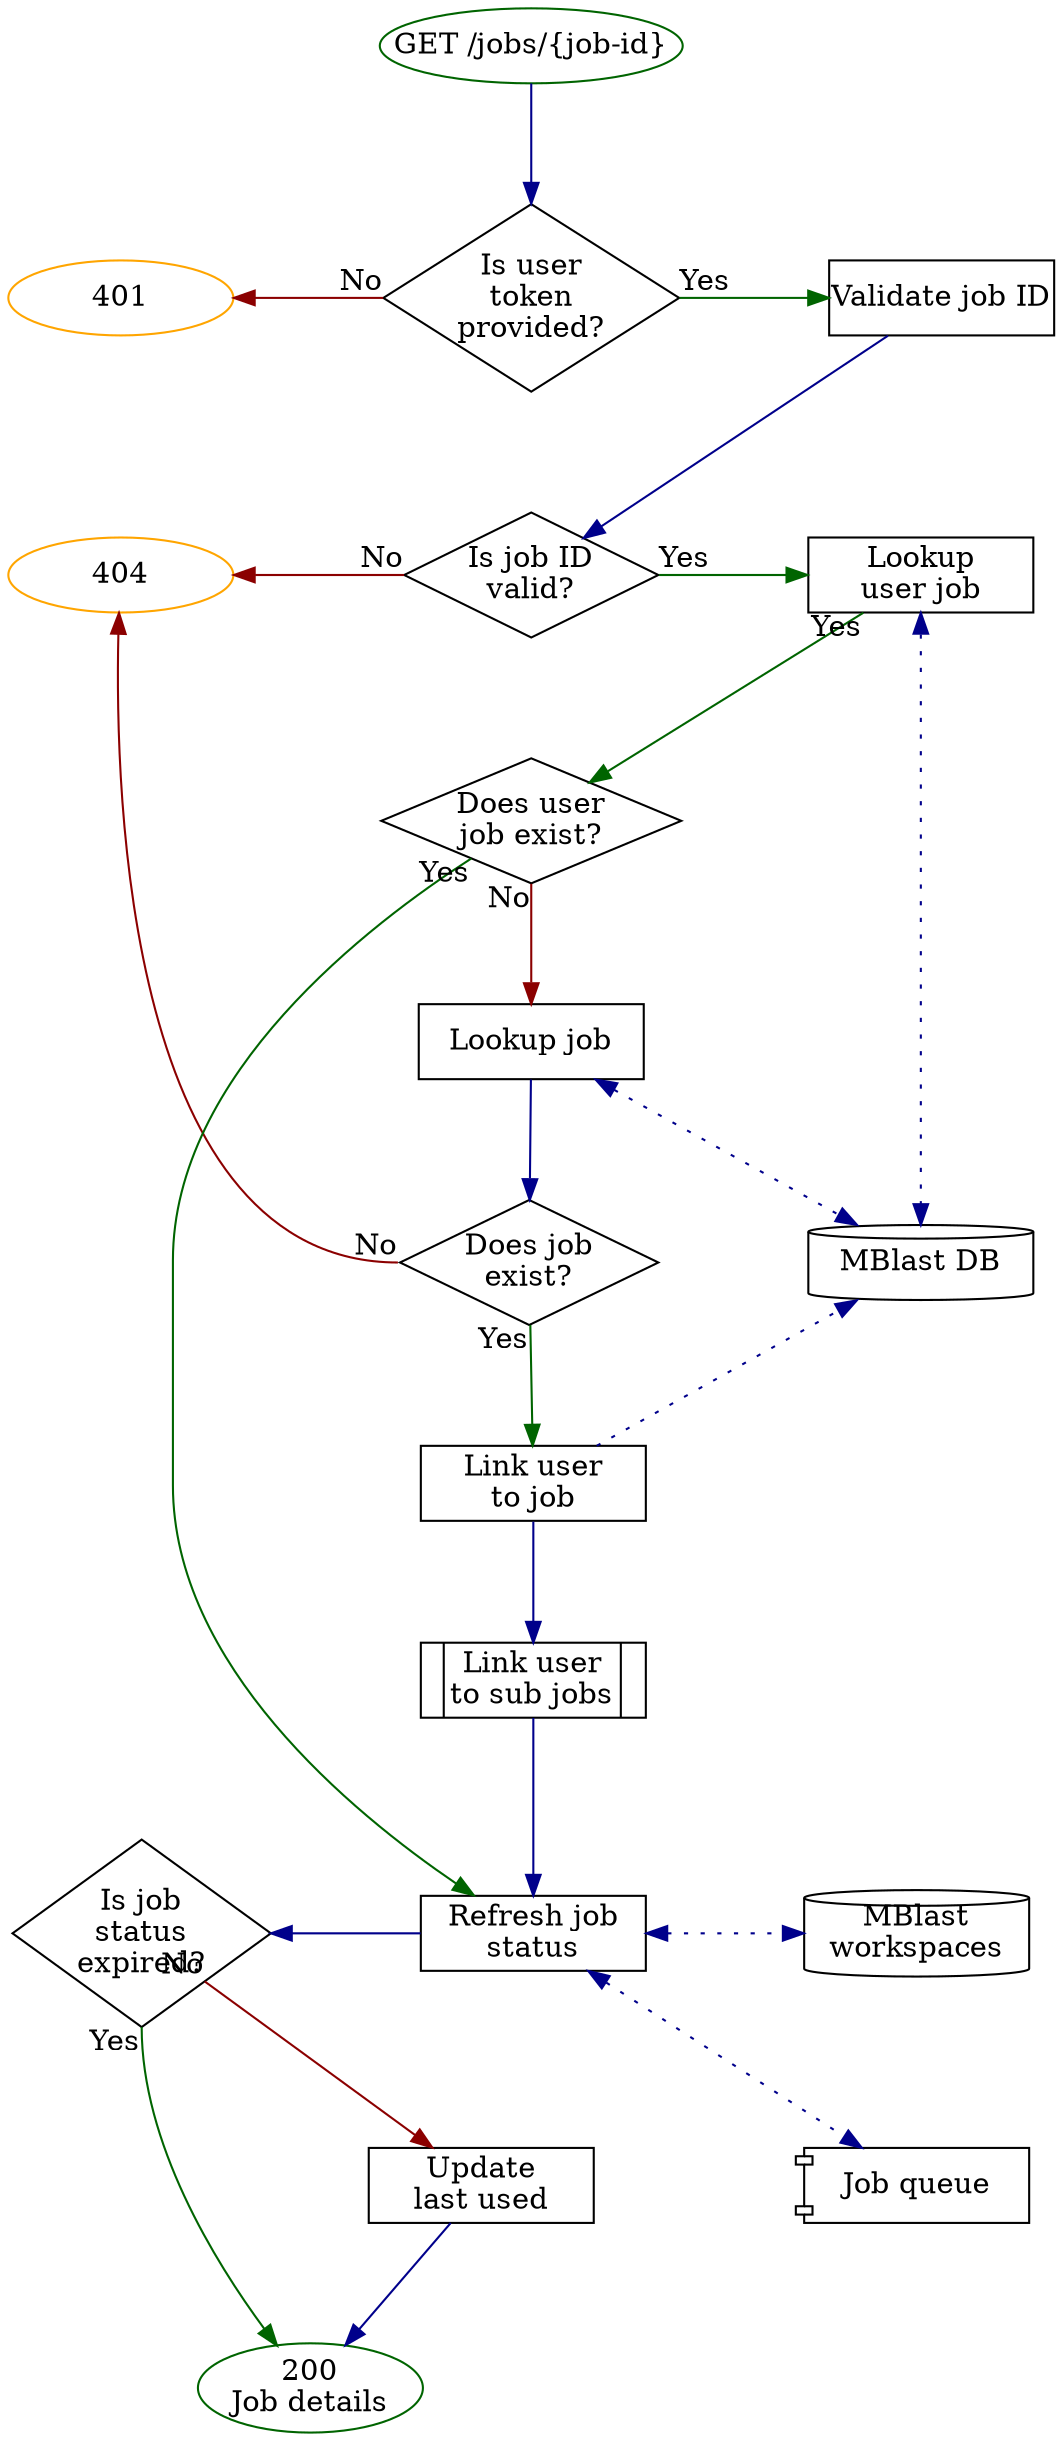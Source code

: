 digraph {
  graph [nodesep=1, ranksep=0.8]
  node  [margin=0, shape=rect, width=1.5]
  edge  [color=darkblue]

  //
  // Nodes
  //
  401 [shape=oval, color=orange]
  404 [shape=oval, color=orange]
  200 [label="200\nJob details", shape=oval, color=darkgreen]

  DB [label="MBlast DB", shape=cylinder]
  FS [label="MBlast\nworkspaces", shape=cylinder]

  Queue [label="Job queue", shape=component]

  Start               [label="GET /jobs/{job-id}", shape=oval, color=darkgreen]
  IsUserTokenProvided [label="Is user\ntoken\nprovided?", shape=diamond]
  ValidateJobID       [label="Validate job ID"]
  IsJobIDValid        [label="Is job ID\nvalid?", shape=diamond]
  LookupUserJob       [label="Lookup\nuser job"]
  LookupJob           [label="Lookup job"]
  DoesJobExist1       [label="Does user\njob exist?", shape=diamond]
  DoesJobExist2       [label="Does job\nexist?", shape=diamond]
  RefreshJobStatus    [label="Refresh job\nstatus"]
  LinkUserToJob       [label="Link user\nto job"]
  LinkUserToSubJobs   [label="|Link user\nto sub jobs|", shape=record]
  IsJobStillCached    [label="Is job\nstatus\nexpired?", shape=diamond]
  UpdateLastUsed      [label="Update\nlast used"]

  //
  // Edges
  //

  Start               -> IsUserTokenProvided

  IsUserTokenProvided -> ValidateJobID       [taillabel="Yes", color=darkgreen]
  401                 -> IsUserTokenProvided [headlabel="No", color=darkred, dir=back]

  ValidateJobID       -> IsJobIDValid        [constraint=false]

  IsJobIDValid        -> LookupUserJob       [taillabel="Yes", color=darkgreen]
  IsJobIDValid        -> 404                 [taillabel="No", color=darkred, constraint=false]

  LookupUserJob       -> DoesJobExist1       [taillabel="Yes", color=darkgreen]
  LookupUserJob       -> DB                  [dir=both, style=dotted]

  DoesJobExist1       -> RefreshJobStatus    [taillabel="Yes", color=darkgreen]
  DoesJobExist1       -> LookupJob           [taillabel="No", color=darkred]

  LookupJob           -> DoesJobExist2       []
  LookupJob           -> DB                  [dir=both, style=dotted]

  DoesJobExist2       -> LinkUserToJob       [taillabel="Yes", color=darkgreen]
  404                 -> DoesJobExist2:w     [headlabel="No", color=darkred, dir=back, constraint=false]

  LinkUserToJob       -> LinkUserToSubJobs
  LinkUserToJob       -> DB                  [style=dotted]

  LinkUserToSubJobs   -> RefreshJobStatus

  IsJobStillCached    -> RefreshJobStatus    [dir=back]
  RefreshJobStatus    -> Queue               [dir=both, style=dotted, constraint=false]
  RefreshJobStatus    -> FS                  [dir=both, style=dotted]

  IsJobStillCached    -> UpdateLastUsed      [taillabel="No", color=darkred]
  IsJobStillCached:s  -> 200                 [taillabel="Yes", color=darkgreen]
  UpdateLastUsed      -> 200

  //
  // Formatting
  //
  {
    rank=same
    IsUserTokenProvided
    401
    ValidateJobID
  }
  {
    rank=same
    FS
    RefreshJobStatus
  }
  {
    rank=same
    404
    IsJobIDValid
  }
  {
    rank=same
    DoesJobExist2
    DB
  }
  {
    rank=same
    RefreshJobStatus
    IsJobStillCached
  }
  {
    rank=same
    IsJobIDValid
    LookupUserJob
  }
  {
    edge [style=invis]
    DB -> FS -> Queue
    401 -> 404
    IsUserTokenProvided -> IsJobIDValid
    IsJobIDValid -> DoesJobExist1
    RefreshJobStatus -> UpdateLastUsed
  }
}